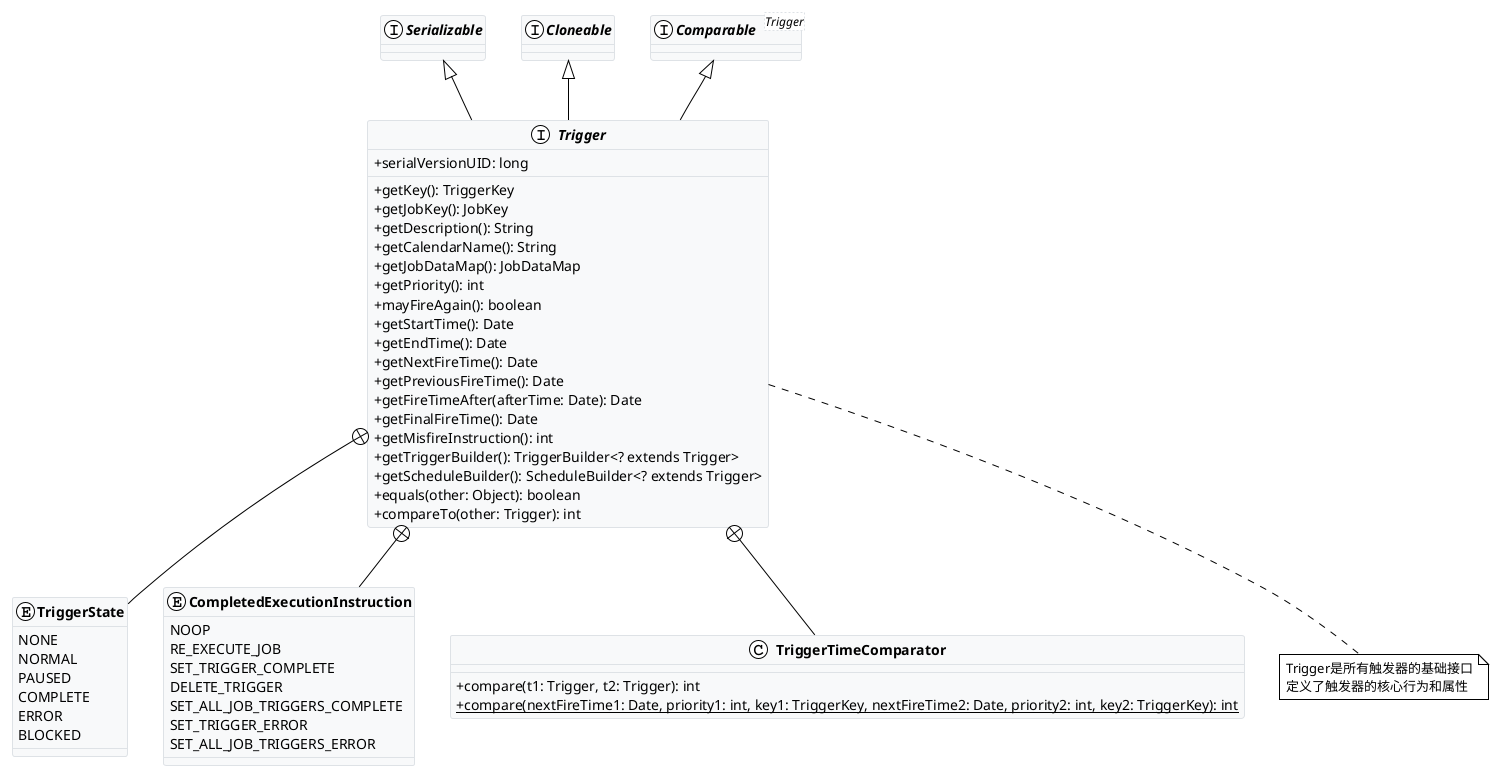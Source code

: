 @startuml
!theme plain
skinparam classAttributeIconSize 0
skinparam classFontStyle bold
skinparam classBackgroundColor #F8F9FA
skinparam classBorderColor #DEE2E6

interface Serializable
interface Cloneable
interface "Comparable<Trigger>" as Comparable

interface Trigger {
  +serialVersionUID: long
  +getKey(): TriggerKey
  +getJobKey(): JobKey
  +getDescription(): String
  +getCalendarName(): String
  +getJobDataMap(): JobDataMap
  +getPriority(): int
  +mayFireAgain(): boolean
  +getStartTime(): Date
  +getEndTime(): Date
  +getNextFireTime(): Date
  +getPreviousFireTime(): Date
  +getFireTimeAfter(afterTime: Date): Date
  +getFinalFireTime(): Date
  +getMisfireInstruction(): int
  +getTriggerBuilder(): TriggerBuilder<? extends Trigger>
  +getScheduleBuilder(): ScheduleBuilder<? extends Trigger>
  +equals(other: Object): boolean
  +compareTo(other: Trigger): int
}

enum TriggerState {
  NONE
  NORMAL
  PAUSED
  COMPLETE
  ERROR
  BLOCKED
}

enum CompletedExecutionInstruction {
  NOOP
  RE_EXECUTE_JOB
  SET_TRIGGER_COMPLETE
  DELETE_TRIGGER
  SET_ALL_JOB_TRIGGERS_COMPLETE
  SET_TRIGGER_ERROR
  SET_ALL_JOB_TRIGGERS_ERROR
}

class TriggerTimeComparator {
  +compare(t1: Trigger, t2: Trigger): int
  +{static} compare(nextFireTime1: Date, priority1: int, key1: TriggerKey, nextFireTime2: Date, priority2: int, key2: TriggerKey): int
}

Serializable <|-- Trigger
Cloneable <|-- Trigger
Comparable <|-- Trigger

Trigger +-- TriggerState
Trigger +-- CompletedExecutionInstruction
Trigger +-- TriggerTimeComparator

note bottom of Trigger
  Trigger是所有触发器的基础接口
  定义了触发器的核心行为和属性
end note
@enduml 